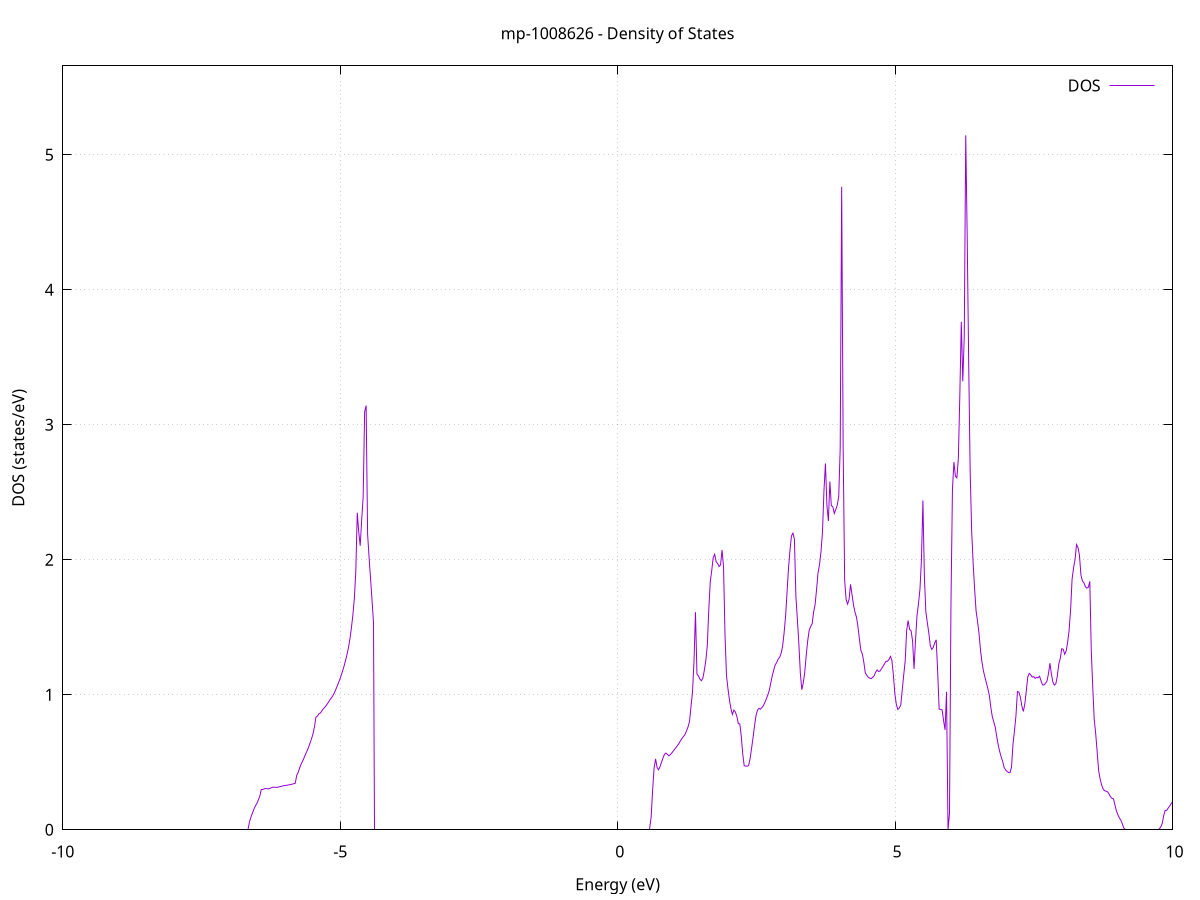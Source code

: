 set title 'mp-1008626 - Density of States'
set xlabel 'Energy (eV)'
set ylabel 'DOS (states/eV)'
set grid
set xrange [-10:10]
set yrange [0:5.659]
set xzeroaxis lt -1
set terminal png size 800,600
set output 'mp-1008626_dos_gnuplot.png'
plot '-' using 1:2 with lines title 'DOS'
-35.409500 0.000000
-35.382900 0.000000
-35.356300 0.000000
-35.329700 0.000000
-35.303100 0.000000
-35.276400 0.000000
-35.249800 0.000000
-35.223200 0.000000
-35.196600 0.000000
-35.170000 0.000000
-35.143400 0.000000
-35.116700 0.000000
-35.090100 0.000000
-35.063500 0.000000
-35.036900 0.000000
-35.010300 0.000000
-34.983600 0.000000
-34.957000 0.000000
-34.930400 0.000000
-34.903800 0.000000
-34.877200 0.000000
-34.850600 0.000000
-34.823900 0.000000
-34.797300 0.000000
-34.770700 0.000000
-34.744100 0.000000
-34.717500 0.000000
-34.690900 0.000000
-34.664200 0.000000
-34.637600 0.000000
-34.611000 0.000000
-34.584400 0.000000
-34.557800 0.000000
-34.531200 0.000000
-34.504500 0.000000
-34.477900 0.000000
-34.451300 0.000000
-34.424700 0.000000
-34.398100 0.000000
-34.371400 0.000000
-34.344800 0.000000
-34.318200 0.000000
-34.291600 0.000000
-34.265000 0.000000
-34.238400 0.000000
-34.211700 0.000000
-34.185100 0.000000
-34.158500 0.000000
-34.131900 0.000000
-34.105300 0.000000
-34.078700 0.000000
-34.052000 0.000000
-34.025400 0.000000
-33.998800 0.000000
-33.972200 0.000000
-33.945600 0.000000
-33.918900 0.000000
-33.892300 0.000000
-33.865700 0.000000
-33.839100 0.000000
-33.812500 0.000000
-33.785900 0.000000
-33.759200 0.000000
-33.732600 0.000000
-33.706000 0.000000
-33.679400 0.000000
-33.652800 0.000000
-33.626200 0.000000
-33.599500 0.000000
-33.572900 0.000000
-33.546300 0.000000
-33.519700 0.000000
-33.493100 0.000000
-33.466400 0.000000
-33.439800 0.000000
-33.413200 0.000000
-33.386600 0.000000
-33.360000 0.000000
-33.333400 0.000000
-33.306700 0.000000
-33.280100 0.000000
-33.253500 0.000000
-33.226900 0.000000
-33.200300 0.000000
-33.173700 0.000000
-33.147000 0.000000
-33.120400 0.000000
-33.093800 0.000000
-33.067200 0.000000
-33.040600 0.000000
-33.013900 0.000000
-32.987300 65.603700
-32.960700 73.836800
-32.934100 0.000000
-32.907500 0.000000
-32.880900 78.901500
-32.854200 0.000000
-32.827600 0.000000
-32.801000 0.000000
-32.774400 0.000000
-32.747800 0.000000
-32.721200 0.000000
-32.694500 0.000000
-32.667900 0.000000
-32.641300 0.000000
-32.614700 0.000000
-32.588100 0.000000
-32.561400 0.000000
-32.534800 0.000000
-32.508200 0.000000
-32.481600 0.000000
-32.455000 0.000000
-32.428400 0.000000
-32.401700 0.000000
-32.375100 0.000000
-32.348500 0.000000
-32.321900 0.000000
-32.295300 0.000000
-32.268700 0.000000
-32.242000 0.000000
-32.215400 0.000000
-32.188800 0.000000
-32.162200 0.000000
-32.135600 0.000000
-32.108900 0.000000
-32.082300 0.000000
-32.055700 0.000000
-32.029100 0.000000
-32.002500 0.000000
-31.975900 0.000000
-31.949200 0.000000
-31.922600 0.000000
-31.896000 0.000000
-31.869400 0.000000
-31.842800 0.000000
-31.816200 0.000000
-31.789500 0.000000
-31.762900 0.000000
-31.736300 0.000000
-31.709700 0.000000
-31.683100 0.000000
-31.656400 0.000000
-31.629800 0.000000
-31.603200 0.000000
-31.576600 0.000000
-31.550000 0.000000
-31.523400 0.000000
-31.496700 0.000000
-31.470100 0.000000
-31.443500 0.000000
-31.416900 0.000000
-31.390300 0.000000
-31.363700 0.000000
-31.337000 0.000000
-31.310400 0.000000
-31.283800 0.000000
-31.257200 0.000000
-31.230600 0.000000
-31.203900 0.000000
-31.177300 0.000000
-31.150700 0.000000
-31.124100 0.000000
-31.097500 0.000000
-31.070900 0.000000
-31.044200 0.000000
-31.017600 0.000000
-30.991000 0.000000
-30.964400 0.000000
-30.937800 0.000000
-30.911200 0.000000
-30.884500 0.000000
-30.857900 0.000000
-30.831300 0.000000
-30.804700 0.000000
-30.778100 0.000000
-30.751400 0.000000
-30.724800 0.000000
-30.698200 0.000000
-30.671600 0.000000
-30.645000 0.000000
-30.618400 0.000000
-30.591700 0.000000
-30.565100 0.000000
-30.538500 0.000000
-30.511900 0.000000
-30.485300 0.000000
-30.458700 0.000000
-30.432000 0.000000
-30.405400 0.000000
-30.378800 0.000000
-30.352200 0.000000
-30.325600 0.000000
-30.298900 0.000000
-30.272300 0.000000
-30.245700 0.000000
-30.219100 0.000000
-30.192500 0.000000
-30.165900 0.000000
-30.139200 0.000000
-30.112600 0.000000
-30.086000 0.000000
-30.059400 0.000000
-30.032800 0.000000
-30.006200 0.000000
-29.979500 0.000000
-29.952900 0.000000
-29.926300 0.000000
-29.899700 0.000000
-29.873100 0.000000
-29.846400 0.000000
-29.819800 0.000000
-29.793200 0.000000
-29.766600 0.000000
-29.740000 0.000000
-29.713400 0.000000
-29.686700 0.000000
-29.660100 0.000000
-29.633500 0.000000
-29.606900 0.000000
-29.580300 0.000000
-29.553700 0.000000
-29.527000 0.000000
-29.500400 0.000000
-29.473800 0.000000
-29.447200 0.000000
-29.420600 0.000000
-29.393900 0.000000
-29.367300 0.000000
-29.340700 0.000000
-29.314100 0.000000
-29.287500 0.000000
-29.260900 0.000000
-29.234200 0.000000
-29.207600 0.000000
-29.181000 0.000000
-29.154400 0.000000
-29.127800 0.000000
-29.101200 0.000000
-29.074500 0.000000
-29.047900 0.000000
-29.021300 0.000000
-28.994700 0.000000
-28.968100 0.000000
-28.941400 0.000000
-28.914800 0.000000
-28.888200 0.000000
-28.861600 0.000000
-28.835000 0.000000
-28.808400 0.000000
-28.781700 0.000000
-28.755100 0.000000
-28.728500 0.000000
-28.701900 0.000000
-28.675300 0.000000
-28.648700 0.000000
-28.622000 0.000000
-28.595400 0.000000
-28.568800 0.000000
-28.542200 0.000000
-28.515600 0.000000
-28.489000 0.000000
-28.462300 0.000000
-28.435700 0.000000
-28.409100 0.000000
-28.382500 0.000000
-28.355900 0.000000
-28.329200 0.000000
-28.302600 0.000000
-28.276000 0.000000
-28.249400 0.000000
-28.222800 0.000000
-28.196200 0.000000
-28.169500 0.000000
-28.142900 0.000000
-28.116300 0.000000
-28.089700 0.000000
-28.063100 0.000000
-28.036500 0.000000
-28.009800 0.000000
-27.983200 0.000000
-27.956600 0.000000
-27.930000 0.000000
-27.903400 0.000000
-27.876700 0.000000
-27.850100 0.000000
-27.823500 0.000000
-27.796900 0.000000
-27.770300 0.000000
-27.743700 0.000000
-27.717000 0.000000
-27.690400 0.000000
-27.663800 0.000000
-27.637200 0.000000
-27.610600 0.000000
-27.584000 0.000000
-27.557300 0.000000
-27.530700 0.000000
-27.504100 0.000000
-27.477500 0.000000
-27.450900 0.000000
-27.424200 0.000000
-27.397600 0.000000
-27.371000 0.000000
-27.344400 0.000000
-27.317800 0.000000
-27.291200 0.000000
-27.264500 0.000000
-27.237900 0.000000
-27.211300 0.000000
-27.184700 0.000000
-27.158100 0.000000
-27.131500 0.000000
-27.104800 0.000000
-27.078200 0.000000
-27.051600 0.000000
-27.025000 0.000000
-26.998400 0.000000
-26.971700 0.000000
-26.945100 0.000000
-26.918500 0.000000
-26.891900 0.000000
-26.865300 0.000000
-26.838700 0.000000
-26.812000 0.000000
-26.785400 0.000000
-26.758800 0.000000
-26.732200 0.000000
-26.705600 0.000000
-26.679000 0.000000
-26.652300 0.000000
-26.625700 0.000000
-26.599100 0.000000
-26.572500 0.000000
-26.545900 0.000000
-26.519200 0.000000
-26.492600 0.000000
-26.466000 0.000000
-26.439400 0.000000
-26.412800 0.000000
-26.386200 0.000000
-26.359500 0.000000
-26.332900 0.000000
-26.306300 0.000000
-26.279700 0.000000
-26.253100 0.000000
-26.226500 0.000000
-26.199800 0.000000
-26.173200 0.000000
-26.146600 0.000000
-26.120000 0.000000
-26.093400 0.000000
-26.066700 0.000000
-26.040100 0.000000
-26.013500 0.000000
-25.986900 0.000000
-25.960300 0.000000
-25.933700 0.000000
-25.907000 0.000000
-25.880400 0.000000
-25.853800 0.000000
-25.827200 0.000000
-25.800600 0.000000
-25.774000 0.000000
-25.747300 0.000000
-25.720700 0.000000
-25.694100 0.000000
-25.667500 0.000000
-25.640900 0.000000
-25.614200 0.000000
-25.587600 0.000000
-25.561000 0.000000
-25.534400 0.000000
-25.507800 0.000000
-25.481200 0.000000
-25.454500 0.000000
-25.427900 0.000000
-25.401300 0.000000
-25.374700 0.000000
-25.348100 0.000000
-25.321500 0.000000
-25.294800 0.000000
-25.268200 0.000000
-25.241600 0.000000
-25.215000 0.000000
-25.188400 0.000000
-25.161700 0.000000
-25.135100 0.000000
-25.108500 0.000000
-25.081900 0.000000
-25.055300 0.000000
-25.028700 0.000000
-25.002000 0.000000
-24.975400 0.000000
-24.948800 0.000000
-24.922200 0.000000
-24.895600 0.000000
-24.869000 0.000000
-24.842300 0.000000
-24.815700 0.000000
-24.789100 0.000000
-24.762500 0.000000
-24.735900 0.000000
-24.709200 0.000000
-24.682600 0.000000
-24.656000 0.000000
-24.629400 0.000000
-24.602800 0.000000
-24.576200 0.000000
-24.549500 0.000000
-24.522900 0.000000
-24.496300 0.000000
-24.469700 0.000000
-24.443100 0.000000
-24.416500 0.000000
-24.389800 0.000000
-24.363200 0.000000
-24.336600 0.000000
-24.310000 0.000000
-24.283400 0.000000
-24.256700 0.000000
-24.230100 0.000000
-24.203500 0.000000
-24.176900 0.000000
-24.150300 0.000000
-24.123700 0.000000
-24.097000 0.000000
-24.070400 0.000000
-24.043800 0.000000
-24.017200 0.000000
-23.990600 0.000000
-23.964000 0.000000
-23.937300 0.000000
-23.910700 0.000000
-23.884100 0.000000
-23.857500 0.000000
-23.830900 0.000000
-23.804200 0.000000
-23.777600 0.000000
-23.751000 0.000000
-23.724400 0.000000
-23.697800 0.000000
-23.671200 0.000000
-23.644500 0.000000
-23.617900 0.000000
-23.591300 0.000000
-23.564700 0.000000
-23.538100 0.000000
-23.511500 0.000000
-23.484800 0.000000
-23.458200 0.000000
-23.431600 0.000000
-23.405000 0.000000
-23.378400 0.000000
-23.351700 0.000000
-23.325100 0.000000
-23.298500 0.000000
-23.271900 0.000000
-23.245300 0.000000
-23.218700 0.000000
-23.192000 0.000000
-23.165400 0.000000
-23.138800 0.000000
-23.112200 0.000000
-23.085600 0.000000
-23.059000 0.000000
-23.032300 0.000000
-23.005700 0.000000
-22.979100 0.000000
-22.952500 0.000000
-22.925900 0.000000
-22.899200 0.000000
-22.872600 0.000000
-22.846000 0.000000
-22.819400 0.000000
-22.792800 0.000000
-22.766200 0.000000
-22.739500 0.000000
-22.712900 0.000000
-22.686300 0.000000
-22.659700 0.000000
-22.633100 0.000000
-22.606500 0.000000
-22.579800 0.000000
-22.553200 0.000000
-22.526600 0.000000
-22.500000 0.000000
-22.473400 0.000000
-22.446800 0.000000
-22.420100 0.000000
-22.393500 0.000000
-22.366900 0.000000
-22.340300 0.000000
-22.313700 0.000000
-22.287000 0.000000
-22.260400 0.000000
-22.233800 0.000000
-22.207200 0.000000
-22.180600 0.000000
-22.154000 0.000000
-22.127300 0.000000
-22.100700 0.000000
-22.074100 0.000000
-22.047500 0.000000
-22.020900 0.000000
-21.994300 0.000000
-21.967600 0.000000
-21.941000 0.000000
-21.914400 0.000000
-21.887800 0.000000
-21.861200 0.000000
-21.834500 0.000000
-21.807900 0.000000
-21.781300 0.000000
-21.754700 0.000000
-21.728100 0.000000
-21.701500 0.000000
-21.674800 0.000000
-21.648200 0.000000
-21.621600 0.000000
-21.595000 0.000000
-21.568400 0.000000
-21.541800 0.000000
-21.515100 0.000000
-21.488500 0.000000
-21.461900 0.000000
-21.435300 0.000000
-21.408700 0.000000
-21.382000 0.000000
-21.355400 0.000000
-21.328800 0.000000
-21.302200 0.000000
-21.275600 0.000000
-21.249000 0.000000
-21.222300 0.000000
-21.195700 0.000000
-21.169100 0.000000
-21.142500 0.000000
-21.115900 0.000000
-21.089300 0.000000
-21.062600 0.000000
-21.036000 0.000000
-21.009400 0.000000
-20.982800 0.000000
-20.956200 0.000000
-20.929500 0.000000
-20.902900 0.000000
-20.876300 0.000000
-20.849700 0.000000
-20.823100 0.000000
-20.796500 0.000000
-20.769800 0.000000
-20.743200 0.000000
-20.716600 0.000000
-20.690000 0.000000
-20.663400 0.000000
-20.636800 0.000000
-20.610100 0.000000
-20.583500 0.000000
-20.556900 0.000000
-20.530300 0.000000
-20.503700 0.000000
-20.477000 0.000000
-20.450400 0.000000
-20.423800 0.000000
-20.397200 0.000000
-20.370600 0.000000
-20.344000 0.000000
-20.317300 0.000000
-20.290700 0.000000
-20.264100 0.000000
-20.237500 0.000000
-20.210900 0.000000
-20.184300 0.000000
-20.157600 0.000000
-20.131000 0.000000
-20.104400 0.000000
-20.077800 0.000000
-20.051200 0.000000
-20.024500 0.000000
-19.997900 0.000000
-19.971300 0.000000
-19.944700 0.000000
-19.918100 0.000000
-19.891500 0.000000
-19.864800 0.000000
-19.838200 0.000000
-19.811600 0.000000
-19.785000 0.000000
-19.758400 0.000000
-19.731800 0.000000
-19.705100 0.000000
-19.678500 0.000000
-19.651900 0.000000
-19.625300 0.000000
-19.598700 0.000000
-19.572000 0.000000
-19.545400 0.000000
-19.518800 0.000000
-19.492200 0.000000
-19.465600 0.000000
-19.439000 0.000000
-19.412300 0.000000
-19.385700 0.000000
-19.359100 0.000000
-19.332500 0.000000
-19.305900 0.000000
-19.279300 0.000000
-19.252600 0.000000
-19.226000 0.000000
-19.199400 0.000000
-19.172800 0.000000
-19.146200 0.000000
-19.119500 0.000000
-19.092900 0.000000
-19.066300 0.000000
-19.039700 0.000000
-19.013100 0.000000
-18.986500 0.000000
-18.959800 0.000000
-18.933200 0.000000
-18.906600 0.000000
-18.880000 0.000000
-18.853400 0.000000
-18.826800 0.000000
-18.800100 0.000000
-18.773500 0.000000
-18.746900 0.000000
-18.720300 0.000000
-18.693700 0.000000
-18.667000 0.000000
-18.640400 0.000000
-18.613800 0.000000
-18.587200 0.000000
-18.560600 0.000000
-18.534000 0.000000
-18.507300 0.000000
-18.480700 0.000000
-18.454100 0.000000
-18.427500 0.000000
-18.400900 0.000000
-18.374300 0.000000
-18.347600 0.000000
-18.321000 0.000000
-18.294400 0.000000
-18.267800 0.000000
-18.241200 0.000000
-18.214500 0.000000
-18.187900 0.000000
-18.161300 0.000000
-18.134700 0.000000
-18.108100 0.000000
-18.081500 0.000000
-18.054800 0.000000
-18.028200 0.000000
-18.001600 0.000000
-17.975000 0.000000
-17.948400 0.000000
-17.921800 0.000000
-17.895100 0.000000
-17.868500 0.000000
-17.841900 0.000000
-17.815300 0.000000
-17.788700 0.000000
-17.762000 0.000000
-17.735400 0.000000
-17.708800 0.000000
-17.682200 0.000000
-17.655600 0.000000
-17.629000 0.000000
-17.602300 0.000000
-17.575700 0.000000
-17.549100 0.000000
-17.522500 0.000000
-17.495900 0.000000
-17.469300 0.000000
-17.442600 0.000000
-17.416000 0.000000
-17.389400 0.000000
-17.362800 0.000000
-17.336200 0.000000
-17.309500 0.000000
-17.282900 0.000000
-17.256300 0.000000
-17.229700 0.000000
-17.203100 0.000000
-17.176500 0.000000
-17.149800 0.000000
-17.123200 0.000000
-17.096600 0.000000
-17.070000 0.000000
-17.043400 0.000000
-17.016800 0.000000
-16.990100 0.000000
-16.963500 0.000000
-16.936900 0.000000
-16.910300 0.000000
-16.883700 0.000000
-16.857000 0.000000
-16.830400 0.000000
-16.803800 0.000000
-16.777200 0.000000
-16.750600 0.000000
-16.724000 0.000000
-16.697300 0.000000
-16.670700 0.000000
-16.644100 0.000000
-16.617500 0.000000
-16.590900 0.000000
-16.564300 0.000000
-16.537600 0.000000
-16.511000 0.000000
-16.484400 0.000000
-16.457800 0.000000
-16.431200 0.000000
-16.404600 0.000000
-16.377900 0.000000
-16.351300 0.000000
-16.324700 0.000000
-16.298100 0.000000
-16.271500 0.000000
-16.244800 0.000000
-16.218200 0.000000
-16.191600 0.000000
-16.165000 0.000000
-16.138400 0.000000
-16.111800 0.000000
-16.085100 0.000000
-16.058500 0.000000
-16.031900 0.000000
-16.005300 0.000000
-15.978700 0.000000
-15.952100 0.000000
-15.925400 0.000000
-15.898800 0.000000
-15.872200 0.000000
-15.845600 0.000000
-15.819000 0.000000
-15.792300 0.000000
-15.765700 0.000000
-15.739100 0.000000
-15.712500 0.000000
-15.685900 0.000000
-15.659300 0.000000
-15.632600 0.000000
-15.606000 0.000000
-15.579400 0.000000
-15.552800 0.000000
-15.526200 0.000000
-15.499600 0.000000
-15.472900 0.000000
-15.446300 0.000000
-15.419700 0.000000
-15.393100 0.000000
-15.366500 0.000000
-15.339800 0.000000
-15.313200 0.000000
-15.286600 0.000000
-15.260000 0.000000
-15.233400 0.000000
-15.206800 0.000000
-15.180100 0.000000
-15.153500 0.000000
-15.126900 0.000000
-15.100300 0.000000
-15.073700 0.000000
-15.047100 0.000000
-15.020400 0.000000
-14.993800 0.000000
-14.967200 0.000000
-14.940600 0.000000
-14.914000 0.000000
-14.887300 0.000000
-14.860700 0.000000
-14.834100 0.000000
-14.807500 0.000000
-14.780900 0.000000
-14.754300 0.000000
-14.727600 0.000000
-14.701000 0.000000
-14.674400 0.000000
-14.647800 0.000000
-14.621200 0.000000
-14.594600 0.000000
-14.567900 0.000000
-14.541300 0.000000
-14.514700 0.000000
-14.488100 0.000000
-14.461500 0.000000
-14.434800 0.000000
-14.408200 0.000000
-14.381600 0.000000
-14.355000 0.000000
-14.328400 0.000000
-14.301800 0.000000
-14.275100 0.000000
-14.248500 0.000000
-14.221900 0.000000
-14.195300 0.000000
-14.168700 0.000000
-14.142100 0.000000
-14.115400 0.000000
-14.088800 0.000000
-14.062200 0.000000
-14.035600 0.000000
-14.009000 0.000000
-13.982300 0.000000
-13.955700 0.000000
-13.929100 0.000000
-13.902500 0.000000
-13.875900 0.000000
-13.849300 0.000000
-13.822600 0.000000
-13.796000 0.000000
-13.769400 0.000000
-13.742800 0.000000
-13.716200 0.000000
-13.689600 0.000000
-13.662900 0.000000
-13.636300 0.000000
-13.609700 0.000000
-13.583100 0.000000
-13.556500 0.000000
-13.529800 0.000000
-13.503200 0.000000
-13.476600 0.000000
-13.450000 0.000000
-13.423400 0.000000
-13.396800 0.000000
-13.370100 0.000000
-13.343500 0.000000
-13.316900 0.000000
-13.290300 0.000000
-13.263700 0.000000
-13.237100 0.000000
-13.210400 0.000000
-13.183800 0.000000
-13.157200 0.000000
-13.130600 0.000000
-13.104000 0.000000
-13.077300 0.000000
-13.050700 0.000000
-13.024100 0.000000
-12.997500 0.000000
-12.970900 0.000000
-12.944300 0.000000
-12.917600 0.000000
-12.891000 0.000000
-12.864400 0.000000
-12.837800 0.000000
-12.811200 0.000000
-12.784600 0.000000
-12.757900 0.000000
-12.731300 0.000000
-12.704700 0.000000
-12.678100 0.000000
-12.651500 0.000000
-12.624800 0.000000
-12.598200 0.000000
-12.571600 0.000000
-12.545000 0.000000
-12.518400 0.000000
-12.491800 0.000000
-12.465100 0.000000
-12.438500 0.000000
-12.411900 0.000000
-12.385300 0.000000
-12.358700 0.000000
-12.332100 0.000000
-12.305400 0.000000
-12.278800 0.000000
-12.252200 0.000000
-12.225600 0.000000
-12.199000 0.000000
-12.172300 0.000000
-12.145700 0.000000
-12.119100 0.000000
-12.092500 0.000000
-12.065900 0.000000
-12.039300 0.000000
-12.012600 0.000000
-11.986000 0.000000
-11.959400 0.000000
-11.932800 0.000000
-11.906200 0.000000
-11.879600 0.000000
-11.852900 0.000000
-11.826300 0.000000
-11.799700 0.000000
-11.773100 0.000000
-11.746500 0.000000
-11.719800 0.000000
-11.693200 0.000000
-11.666600 0.000000
-11.640000 0.000000
-11.613400 0.000000
-11.586800 0.000000
-11.560100 0.000000
-11.533500 0.000000
-11.506900 0.000000
-11.480300 0.000000
-11.453700 0.000000
-11.427100 0.000000
-11.400400 0.000000
-11.373800 0.000000
-11.347200 0.000000
-11.320600 0.000000
-11.294000 0.000000
-11.267300 0.000000
-11.240700 0.000000
-11.214100 0.000000
-11.187500 0.000000
-11.160900 0.000000
-11.134300 0.000000
-11.107600 0.000000
-11.081000 0.000000
-11.054400 0.000000
-11.027800 0.000000
-11.001200 0.000000
-10.974600 0.000000
-10.947900 0.000000
-10.921300 0.000000
-10.894700 0.000000
-10.868100 0.000000
-10.841500 0.000000
-10.814900 0.000000
-10.788200 0.000000
-10.761600 0.000000
-10.735000 0.000000
-10.708400 0.000000
-10.681800 0.000000
-10.655100 0.000000
-10.628500 0.000000
-10.601900 0.000000
-10.575300 0.000000
-10.548700 0.000000
-10.522100 0.000000
-10.495400 0.000000
-10.468800 0.000000
-10.442200 0.000000
-10.415600 0.000000
-10.389000 0.000000
-10.362400 0.000000
-10.335700 0.000000
-10.309100 0.000000
-10.282500 0.000000
-10.255900 0.000000
-10.229300 0.000000
-10.202600 0.000000
-10.176000 0.000000
-10.149400 0.000000
-10.122800 0.000000
-10.096200 0.000000
-10.069600 0.000000
-10.042900 0.000000
-10.016300 0.000000
-9.989700 0.000000
-9.963100 0.000000
-9.936500 0.000000
-9.909900 0.000000
-9.883200 0.000000
-9.856600 0.000000
-9.830000 0.000000
-9.803400 0.000000
-9.776800 0.000000
-9.750100 0.000000
-9.723500 0.000000
-9.696900 0.000000
-9.670300 0.000000
-9.643700 0.000000
-9.617100 0.000000
-9.590400 0.000000
-9.563800 0.000000
-9.537200 0.000000
-9.510600 0.000000
-9.484000 0.000000
-9.457400 0.000000
-9.430700 0.000000
-9.404100 0.000000
-9.377500 0.000000
-9.350900 0.000000
-9.324300 0.000000
-9.297600 0.000000
-9.271000 0.000000
-9.244400 0.000000
-9.217800 0.000000
-9.191200 0.000000
-9.164600 0.000000
-9.137900 0.000000
-9.111300 0.000000
-9.084700 0.000000
-9.058100 0.000000
-9.031500 0.000000
-9.004900 0.000000
-8.978200 0.000000
-8.951600 0.000000
-8.925000 0.000000
-8.898400 0.000000
-8.871800 0.000000
-8.845100 0.000000
-8.818500 0.000000
-8.791900 0.000000
-8.765300 0.000000
-8.738700 0.000000
-8.712100 0.000000
-8.685400 0.000000
-8.658800 0.000000
-8.632200 0.000000
-8.605600 0.000000
-8.579000 0.000000
-8.552400 0.000000
-8.525700 0.000000
-8.499100 0.000000
-8.472500 0.000000
-8.445900 0.000000
-8.419300 0.000000
-8.392600 0.000000
-8.366000 0.000000
-8.339400 0.000000
-8.312800 0.000000
-8.286200 0.000000
-8.259600 0.000000
-8.232900 0.000000
-8.206300 0.000000
-8.179700 0.000000
-8.153100 0.000000
-8.126500 0.000000
-8.099900 0.000000
-8.073200 0.000000
-8.046600 0.000000
-8.020000 0.000000
-7.993400 0.000000
-7.966800 0.000000
-7.940100 0.000000
-7.913500 0.000000
-7.886900 0.000000
-7.860300 0.000000
-7.833700 0.000000
-7.807100 0.000000
-7.780400 0.000000
-7.753800 0.000000
-7.727200 0.000000
-7.700600 0.000000
-7.674000 0.000000
-7.647400 0.000000
-7.620700 0.000000
-7.594100 0.000000
-7.567500 0.000000
-7.540900 0.000000
-7.514300 0.000000
-7.487600 0.000000
-7.461000 0.000000
-7.434400 0.000000
-7.407800 0.000000
-7.381200 0.000000
-7.354600 0.000000
-7.327900 0.000000
-7.301300 0.000000
-7.274700 0.000000
-7.248100 0.000000
-7.221500 0.000000
-7.194900 0.000000
-7.168200 0.000000
-7.141600 0.000000
-7.115000 0.000000
-7.088400 0.000000
-7.061800 0.000000
-7.035100 0.000000
-7.008500 0.000000
-6.981900 0.000000
-6.955300 0.000000
-6.928700 0.000000
-6.902100 0.000000
-6.875400 0.000000
-6.848800 0.000000
-6.822200 0.000000
-6.795600 0.000000
-6.769000 0.000000
-6.742400 0.000000
-6.715700 0.000000
-6.689100 0.000000
-6.662500 0.000700
-6.635900 0.057300
-6.609300 0.093700
-6.582600 0.123200
-6.556000 0.152100
-6.529400 0.176600
-6.502800 0.194500
-6.476200 0.220300
-6.449600 0.248500
-6.422900 0.298400
-6.396300 0.298500
-6.369700 0.302900
-6.343100 0.306000
-6.316500 0.303800
-6.289900 0.302800
-6.263200 0.307700
-6.236600 0.312300
-6.210000 0.315800
-6.183400 0.315700
-6.156800 0.313800
-6.130100 0.315200
-6.103500 0.317600
-6.076900 0.320400
-6.050300 0.323200
-6.023700 0.325800
-5.997100 0.327800
-5.970400 0.329200
-5.943800 0.331100
-5.917200 0.333300
-5.890600 0.335500
-5.864000 0.338200
-5.837400 0.341100
-5.810700 0.344000
-5.784100 0.403400
-5.757500 0.424400
-5.730900 0.457600
-5.704300 0.487300
-5.677600 0.507900
-5.651000 0.533800
-5.624400 0.560300
-5.597800 0.584200
-5.571200 0.610300
-5.544600 0.641700
-5.517900 0.673800
-5.491300 0.708500
-5.464700 0.762000
-5.438100 0.833900
-5.411500 0.842000
-5.384900 0.859000
-5.358200 0.864800
-5.331600 0.880200
-5.305000 0.896300
-5.278400 0.906700
-5.251800 0.920000
-5.225100 0.936800
-5.198500 0.954200
-5.171900 0.970300
-5.145300 0.984900
-5.118700 1.003100
-5.092100 1.027400
-5.065400 1.053200
-5.038800 1.080600
-5.012200 1.108800
-4.985600 1.139400
-4.959000 1.173800
-4.932400 1.210100
-4.905700 1.252100
-4.879100 1.296700
-4.852500 1.345900
-4.825900 1.411000
-4.799300 1.492600
-4.772700 1.587800
-4.746000 1.711000
-4.719400 1.911200
-4.692800 2.347800
-4.666200 2.207300
-4.639600 2.103900
-4.612900 2.298000
-4.586300 2.467400
-4.559700 3.097600
-4.533100 3.142900
-4.506500 2.189500
-4.479900 2.017500
-4.453200 1.860900
-4.426600 1.699600
-4.400000 1.535800
-4.373400 0.000000
-4.346800 0.000000
-4.320200 0.000000
-4.293500 0.000000
-4.266900 0.000000
-4.240300 0.000000
-4.213700 0.000000
-4.187100 0.000000
-4.160400 0.000000
-4.133800 0.000000
-4.107200 0.000000
-4.080600 0.000000
-4.054000 0.000000
-4.027400 0.000000
-4.000700 0.000000
-3.974100 0.000000
-3.947500 0.000000
-3.920900 0.000000
-3.894300 0.000000
-3.867700 0.000000
-3.841000 0.000000
-3.814400 0.000000
-3.787800 0.000000
-3.761200 0.000000
-3.734600 0.000000
-3.707900 0.000000
-3.681300 0.000000
-3.654700 0.000000
-3.628100 0.000000
-3.601500 0.000000
-3.574900 0.000000
-3.548200 0.000000
-3.521600 0.000000
-3.495000 0.000000
-3.468400 0.000000
-3.441800 0.000000
-3.415200 0.000000
-3.388500 0.000000
-3.361900 0.000000
-3.335300 0.000000
-3.308700 0.000000
-3.282100 0.000000
-3.255400 0.000000
-3.228800 0.000000
-3.202200 0.000000
-3.175600 0.000000
-3.149000 0.000000
-3.122400 0.000000
-3.095700 0.000000
-3.069100 0.000000
-3.042500 0.000000
-3.015900 0.000000
-2.989300 0.000000
-2.962700 0.000000
-2.936000 0.000000
-2.909400 0.000000
-2.882800 0.000000
-2.856200 0.000000
-2.829600 0.000000
-2.802900 0.000000
-2.776300 0.000000
-2.749700 0.000000
-2.723100 0.000000
-2.696500 0.000000
-2.669900 0.000000
-2.643200 0.000000
-2.616600 0.000000
-2.590000 0.000000
-2.563400 0.000000
-2.536800 0.000000
-2.510200 0.000000
-2.483500 0.000000
-2.456900 0.000000
-2.430300 0.000000
-2.403700 0.000000
-2.377100 0.000000
-2.350400 0.000000
-2.323800 0.000000
-2.297200 0.000000
-2.270600 0.000000
-2.244000 0.000000
-2.217400 0.000000
-2.190700 0.000000
-2.164100 0.000000
-2.137500 0.000000
-2.110900 0.000000
-2.084300 0.000000
-2.057700 0.000000
-2.031000 0.000000
-2.004400 0.000000
-1.977800 0.000000
-1.951200 0.000000
-1.924600 0.000000
-1.897900 0.000000
-1.871300 0.000000
-1.844700 0.000000
-1.818100 0.000000
-1.791500 0.000000
-1.764900 0.000000
-1.738200 0.000000
-1.711600 0.000000
-1.685000 0.000000
-1.658400 0.000000
-1.631800 0.000000
-1.605200 0.000000
-1.578500 0.000000
-1.551900 0.000000
-1.525300 0.000000
-1.498700 0.000000
-1.472100 0.000000
-1.445400 0.000000
-1.418800 0.000000
-1.392200 0.000000
-1.365600 0.000000
-1.339000 0.000000
-1.312400 0.000000
-1.285700 0.000000
-1.259100 0.000000
-1.232500 0.000000
-1.205900 0.000000
-1.179300 0.000000
-1.152700 0.000000
-1.126000 0.000000
-1.099400 0.000000
-1.072800 0.000000
-1.046200 0.000000
-1.019600 0.000000
-0.992900 0.000000
-0.966300 0.000000
-0.939700 0.000000
-0.913100 0.000000
-0.886500 0.000000
-0.859900 0.000000
-0.833200 0.000000
-0.806600 0.000000
-0.780000 0.000000
-0.753400 0.000000
-0.726800 0.000000
-0.700200 0.000000
-0.673500 0.000000
-0.646900 0.000000
-0.620300 0.000000
-0.593700 0.000000
-0.567100 0.000000
-0.540400 0.000000
-0.513800 0.000000
-0.487200 0.000000
-0.460600 0.000000
-0.434000 0.000000
-0.407400 0.000000
-0.380700 0.000000
-0.354100 0.000000
-0.327500 0.000000
-0.300900 0.000000
-0.274300 0.000000
-0.247700 0.000000
-0.221000 0.000000
-0.194400 0.000000
-0.167800 0.000000
-0.141200 0.000000
-0.114600 0.000000
-0.087900 0.000000
-0.061300 0.000000
-0.034700 0.000000
-0.008100 0.000000
0.018500 0.000000
0.045100 0.000000
0.071800 0.000000
0.098400 0.000000
0.125000 0.000000
0.151600 0.000000
0.178200 0.000000
0.204800 0.000000
0.231500 0.000000
0.258100 0.000000
0.284700 0.000000
0.311300 0.000000
0.337900 0.000000
0.364600 0.000000
0.391200 0.000000
0.417800 0.000000
0.444400 0.000000
0.471000 0.000000
0.497600 0.000000
0.524300 0.000000
0.550900 0.000000
0.577500 0.000000
0.604100 0.096500
0.630700 0.295800
0.657300 0.459700
0.684000 0.525100
0.710600 0.461800
0.737200 0.444200
0.763800 0.466800
0.790400 0.499400
0.817100 0.532100
0.843700 0.558900
0.870300 0.567900
0.896900 0.558800
0.923500 0.547300
0.950100 0.557400
0.976800 0.569300
1.003400 0.584100
1.030000 0.597800
1.056600 0.611800
1.083200 0.626500
1.109800 0.642900
1.136500 0.662500
1.163100 0.678900
1.189700 0.692400
1.216300 0.707900
1.242900 0.733900
1.269500 0.763000
1.296200 0.803800
1.322800 0.917300
1.349400 1.021200
1.376000 1.247300
1.402600 1.611500
1.429300 1.153500
1.455900 1.140000
1.482500 1.115700
1.509100 1.104300
1.535700 1.122700
1.562300 1.181200
1.589000 1.253000
1.615600 1.364700
1.642200 1.625900
1.668800 1.836300
1.695400 1.918600
1.722000 2.015800
1.748700 2.041000
1.775300 1.985700
1.801900 1.972600
1.828500 1.949700
1.855100 1.962500
1.881800 2.072800
1.908400 1.947500
1.935000 1.444700
1.961600 1.143400
1.988200 1.044900
2.014800 0.962900
2.041500 0.898000
2.068100 0.854300
2.094700 0.886900
2.121300 0.873200
2.147900 0.841200
2.174500 0.786500
2.201200 0.784400
2.227800 0.695700
2.254400 0.562100
2.281000 0.473600
2.307600 0.472400
2.334300 0.470600
2.360900 0.476200
2.387500 0.528000
2.414100 0.603700
2.440700 0.685200
2.467300 0.771400
2.494000 0.846700
2.520600 0.886300
2.547200 0.899400
2.573800 0.893300
2.600400 0.905400
2.627000 0.920500
2.653700 0.944000
2.680300 0.970000
2.706900 0.999100
2.733500 1.033300
2.760100 1.087600
2.786800 1.141300
2.813400 1.184100
2.840000 1.221200
2.866600 1.239400
2.893200 1.264500
2.919800 1.277300
2.946500 1.307900
2.973100 1.359100
2.999700 1.457900
3.026300 1.578500
3.052900 1.758200
3.079500 1.938200
3.106200 2.069500
3.132800 2.176900
3.159400 2.197500
3.186000 2.153000
3.212600 1.727900
3.239300 1.557700
3.265900 1.378100
3.292500 1.161900
3.319100 1.037600
3.345700 1.088100
3.372300 1.166900
3.399000 1.294200
3.425600 1.399900
3.452200 1.479500
3.478800 1.505200
3.505400 1.526100
3.532000 1.611800
3.558700 1.668700
3.585300 1.781000
3.611900 1.904500
3.638500 1.963400
3.665100 2.060400
3.691800 2.206100
3.718400 2.512200
3.745000 2.713700
3.771600 2.404000
3.798200 2.287500
3.824800 2.580100
3.851500 2.401500
3.878100 2.393100
3.904700 2.343200
3.931300 2.372500
3.957900 2.404800
3.984500 2.469700
4.011200 2.827300
4.037800 4.762800
4.064400 2.823900
4.091000 1.851200
4.117600 1.704300
4.144300 1.671700
4.170900 1.706800
4.197500 1.818100
4.224100 1.741200
4.250700 1.665000
4.277300 1.612800
4.304000 1.575600
4.330600 1.506500
4.357200 1.413900
4.383800 1.327700
4.410400 1.301700
4.437000 1.241400
4.463700 1.161700
4.490300 1.144100
4.516900 1.130500
4.543500 1.122500
4.570100 1.119700
4.596800 1.129700
4.623400 1.141400
4.650000 1.168000
4.676600 1.184500
4.703200 1.171900
4.729800 1.176600
4.756500 1.193200
4.783100 1.211100
4.809700 1.229700
4.836300 1.248000
4.862900 1.247900
4.889500 1.261800
4.916200 1.284100
4.942800 1.255500
4.969400 1.147600
4.996000 1.009100
5.022600 0.928500
5.049300 0.891600
5.075900 0.902600
5.102500 0.924300
5.129100 1.035000
5.155700 1.147300
5.182300 1.249700
5.209000 1.476700
5.235600 1.550700
5.262200 1.483500
5.288800 1.474200
5.315400 1.398700
5.342000 1.191500
5.368700 1.404700
5.395300 1.587100
5.421900 1.674800
5.448500 1.782100
5.475100 1.996400
5.501800 2.439900
5.528400 1.870400
5.555000 1.613100
5.581600 1.533700
5.608200 1.457900
5.634800 1.364200
5.661500 1.336100
5.688100 1.351400
5.714700 1.384700
5.741300 1.407300
5.767900 1.167400
5.794500 0.893400
5.821200 0.891700
5.847800 0.888600
5.874400 0.808100
5.901000 0.739900
5.927600 1.021900
5.954300 0.000000
5.980900 0.120900
6.007500 1.673600
6.034100 2.521500
6.060700 2.724000
6.087300 2.619000
6.114000 2.606900
6.140600 2.752600
6.167200 3.221000
6.193800 3.763000
6.220400 3.322700
6.247000 3.653600
6.273700 5.144600
6.300300 4.382100
6.326900 3.456600
6.353500 2.650000
6.380100 2.217400
6.406800 1.975300
6.433400 1.784900
6.460000 1.621900
6.486600 1.543200
6.513200 1.452800
6.539800 1.329900
6.566500 1.241500
6.593100 1.176100
6.619700 1.130900
6.646300 1.087500
6.672900 1.044500
6.699500 0.994300
6.726200 0.905400
6.752800 0.836900
6.779400 0.798200
6.806000 0.759300
6.832600 0.689600
6.859200 0.627400
6.885900 0.579600
6.912500 0.539000
6.939100 0.506300
6.965700 0.461900
6.992300 0.443300
7.019000 0.431500
7.045600 0.424500
7.072200 0.423300
7.098800 0.465000
7.125400 0.634200
7.152000 0.734300
7.178700 0.844800
7.205300 1.024000
7.231900 1.019300
7.258500 0.981800
7.285100 0.915700
7.311700 0.876600
7.338400 0.931900
7.365000 1.028600
7.391600 1.132700
7.418200 1.158400
7.444800 1.148500
7.471500 1.130600
7.498100 1.134900
7.524700 1.121500
7.551300 1.129900
7.577900 1.125600
7.604500 1.137400
7.631200 1.102200
7.657800 1.073400
7.684400 1.073100
7.711000 1.085800
7.737600 1.100500
7.764200 1.155600
7.790900 1.233800
7.817500 1.153500
7.844100 1.094300
7.870700 1.071800
7.897300 1.081400
7.924000 1.138200
7.950600 1.227400
7.977200 1.268500
8.003800 1.341100
8.030400 1.337600
8.057000 1.300300
8.083700 1.325000
8.110300 1.388700
8.136900 1.479800
8.163500 1.628200
8.190100 1.855700
8.216700 1.940000
8.243400 2.000700
8.270000 2.113200
8.296600 2.091100
8.323200 2.033100
8.349800 1.888100
8.376500 1.843100
8.403100 1.830300
8.429700 1.801000
8.456300 1.790100
8.482900 1.796100
8.509500 1.840100
8.536200 1.327800
8.562800 1.055000
8.589400 0.816200
8.616000 0.712500
8.642600 0.574900
8.669200 0.438000
8.695900 0.375100
8.722500 0.331400
8.749100 0.303600
8.775700 0.288800
8.802300 0.286800
8.829000 0.281600
8.855600 0.265000
8.882200 0.244700
8.908800 0.233100
8.935400 0.229500
8.962000 0.186000
8.988700 0.140300
9.015300 0.112100
9.041900 0.088400
9.068500 0.070700
9.095100 0.044900
9.121700 0.012900
9.148400 0.000000
9.175000 0.000000
9.201600 0.000000
9.228200 0.000000
9.254800 0.000000
9.281500 0.000000
9.308100 0.000000
9.334700 0.000000
9.361300 0.000000
9.387900 0.000000
9.414500 0.000000
9.441200 0.000000
9.467800 0.000000
9.494400 0.000000
9.521000 0.000000
9.547600 0.000000
9.574200 0.000000
9.600900 0.000000
9.627500 0.000000
9.654100 0.000000
9.680700 0.000000
9.707300 0.000000
9.734000 0.001000
9.760600 0.005800
9.787200 0.020200
9.813800 0.045800
9.840400 0.103500
9.867000 0.142700
9.893700 0.143200
9.920300 0.159800
9.946900 0.174700
9.973500 0.191700
10.000100 0.209000
10.026700 0.225400
10.053400 0.240700
10.080000 0.254600
10.106600 0.269600
10.133200 0.284000
10.159800 0.301600
10.186500 0.318600
10.213100 0.334600
10.239700 0.357400
10.266300 0.381900
10.292900 0.408600
10.319500 0.437400
10.346200 0.467700
10.372800 0.496900
10.399400 0.525600
10.426000 0.560700
10.452600 0.601800
10.479200 0.636500
10.505900 0.641200
10.532500 0.649700
10.559100 0.649300
10.585700 0.651100
10.612300 0.656000
10.639000 0.666100
10.665600 0.678500
10.692200 0.687700
10.718800 0.698400
10.745400 0.710800
10.772000 0.724200
10.798700 0.736400
10.825300 0.748000
10.851900 0.755400
10.878500 0.757900
10.905100 0.758200
10.931700 0.754700
10.958400 0.752400
10.985000 0.739200
11.011600 0.660200
11.038200 0.618600
11.064800 0.583800
11.091500 0.562100
11.118100 0.558700
11.144700 0.560900
11.171300 0.568500
11.197900 0.580300
11.224500 0.593400
11.251200 0.620500
11.277800 0.647400
11.304400 0.687100
11.331000 0.687800
11.357600 0.715000
11.384200 0.726300
11.410900 0.730200
11.437500 0.735700
11.464100 0.740900
11.490700 0.747700
11.517300 0.756100
11.544000 0.763100
11.570600 0.771100
11.597200 0.781000
11.623800 0.795200
11.650400 0.809000
11.677000 0.823700
11.703700 0.838100
11.730300 0.852600
11.756900 0.867800
11.783500 0.889700
11.810100 0.929500
11.836700 1.002500
11.863400 1.066000
11.890000 1.097000
11.916600 1.132600
11.943200 1.163700
11.969800 1.188200
11.996500 1.217900
12.023100 1.248300
12.049700 1.282200
12.076300 1.319300
12.102900 1.355300
12.129500 1.380400
12.156200 1.376800
12.182800 1.387200
12.209400 1.393800
12.236000 1.384900
12.262600 1.399400
12.289200 1.396400
12.315900 1.393900
12.342500 1.404300
12.369100 1.454300
12.395700 1.507700
12.422300 1.508600
12.449000 1.478400
12.475600 1.441600
12.502200 1.418500
12.528800 1.373700
12.555400 1.340000
12.582000 1.318100
12.608700 1.305500
12.635300 1.321600
12.661900 1.319000
12.688500 1.299800
12.715100 1.284100
12.741700 1.267900
12.768400 1.247400
12.795000 1.232300
12.821600 1.223400
12.848200 1.230200
12.874800 1.263700
12.901400 1.254600
12.928100 1.238600
12.954700 1.212000
12.981300 1.181500
13.007900 1.204700
13.034500 1.235900
13.061200 1.241100
13.087800 1.251800
13.114400 1.270500
13.141000 1.291600
13.167600 1.316000
13.194200 1.348600
13.220900 1.414100
13.247500 1.461500
13.274100 1.490500
13.300700 1.517100
13.327300 1.610800
13.353900 1.611500
13.380600 1.472500
13.407200 1.435200
13.433800 1.472000
13.460400 1.457200
13.487000 1.349500
13.513700 1.208500
13.540300 1.158600
13.566900 1.082300
13.593500 0.982700
13.620100 0.893100
13.646700 0.848900
13.673400 0.817600
13.700000 0.826300
13.726600 0.832100
13.753200 0.781200
13.779800 0.737800
13.806400 0.715800
13.833100 0.668800
13.859700 0.626700
13.886300 0.633400
13.912900 0.639700
13.939500 0.643400
13.966200 0.639200
13.992800 0.618100
14.019400 0.586200
14.046000 0.551000
14.072600 0.519800
14.099200 0.501600
14.125900 0.483400
14.152500 0.467700
14.179100 0.460000
14.205700 0.468500
14.232300 0.472400
14.258900 0.352900
14.285600 0.257900
14.312200 0.216400
14.338800 0.186200
14.365400 0.160500
14.392000 0.139400
14.418700 0.122600
14.445300 0.109200
14.471900 0.099800
14.498500 0.091100
14.525100 0.082200
14.551700 0.072500
14.578400 0.062800
14.605000 0.053100
14.631600 0.046800
14.658200 0.044400
14.684800 0.042100
14.711400 0.039900
14.738100 0.037800
14.764700 0.035800
14.791300 0.033900
14.817900 0.032200
14.844500 0.044700
14.871200 0.044400
14.897800 0.042900
14.924400 0.040300
14.951000 0.036500
14.977600 0.031500
15.004200 0.025400
15.030900 0.019000
15.057500 0.015700
15.084100 0.012700
15.110700 0.010100
15.137300 0.007700
15.163900 0.005700
15.190600 0.004000
15.217200 0.002600
15.243800 0.001400
15.270400 0.000700
15.297000 0.000200
15.323700 0.000000
15.350300 0.000000
15.376900 0.000000
15.403500 0.000000
15.430100 0.000000
15.456700 0.000000
15.483400 0.000000
15.510000 0.000000
15.536600 0.000000
15.563200 0.000000
15.589800 0.000000
15.616400 0.000000
15.643100 0.000000
15.669700 0.000000
15.696300 0.000000
15.722900 0.000000
15.749500 0.000000
15.776200 0.000000
15.802800 0.000000
15.829400 0.000000
15.856000 0.000000
15.882600 0.000000
15.909200 0.000000
15.935900 0.000000
15.962500 0.000000
15.989100 0.000000
16.015700 0.000000
16.042300 0.000000
16.068900 0.000000
16.095600 0.000000
16.122200 0.000000
16.148800 0.000000
16.175400 0.000000
16.202000 0.000000
16.228700 0.000000
16.255300 0.000000
16.281900 0.000000
16.308500 0.000000
16.335100 0.000000
16.361700 0.000000
16.388400 0.000000
16.415000 0.000000
16.441600 0.000000
16.468200 0.000000
16.494800 0.000000
16.521400 0.000000
16.548100 0.000000
16.574700 0.000000
16.601300 0.000000
16.627900 0.000000
16.654500 0.000000
16.681200 0.000000
16.707800 0.000000
16.734400 0.000000
16.761000 0.000000
16.787600 0.000000
16.814200 0.000000
16.840900 0.000000
16.867500 0.000000
16.894100 0.000000
16.920700 0.000000
16.947300 0.000000
16.973900 0.000000
17.000600 0.000000
17.027200 0.000000
17.053800 0.000000
17.080400 0.000000
17.107000 0.000000
17.133700 0.000000
17.160300 0.000000
17.186900 0.000000
17.213500 0.000000
17.240100 0.000000
17.266700 0.000000
17.293400 0.000000
17.320000 0.000000
17.346600 0.000000
17.373200 0.000000
17.399800 0.000000
17.426400 0.000000
17.453100 0.000000
17.479700 0.000000
17.506300 0.000000
17.532900 0.000000
17.559500 0.000000
17.586200 0.000000
17.612800 0.000000
17.639400 0.000000
17.666000 0.000000
17.692600 0.000000
17.719200 0.000000
17.745900 0.000000
17.772500 0.000000
17.799100 0.000000
17.825700 0.000000
e
